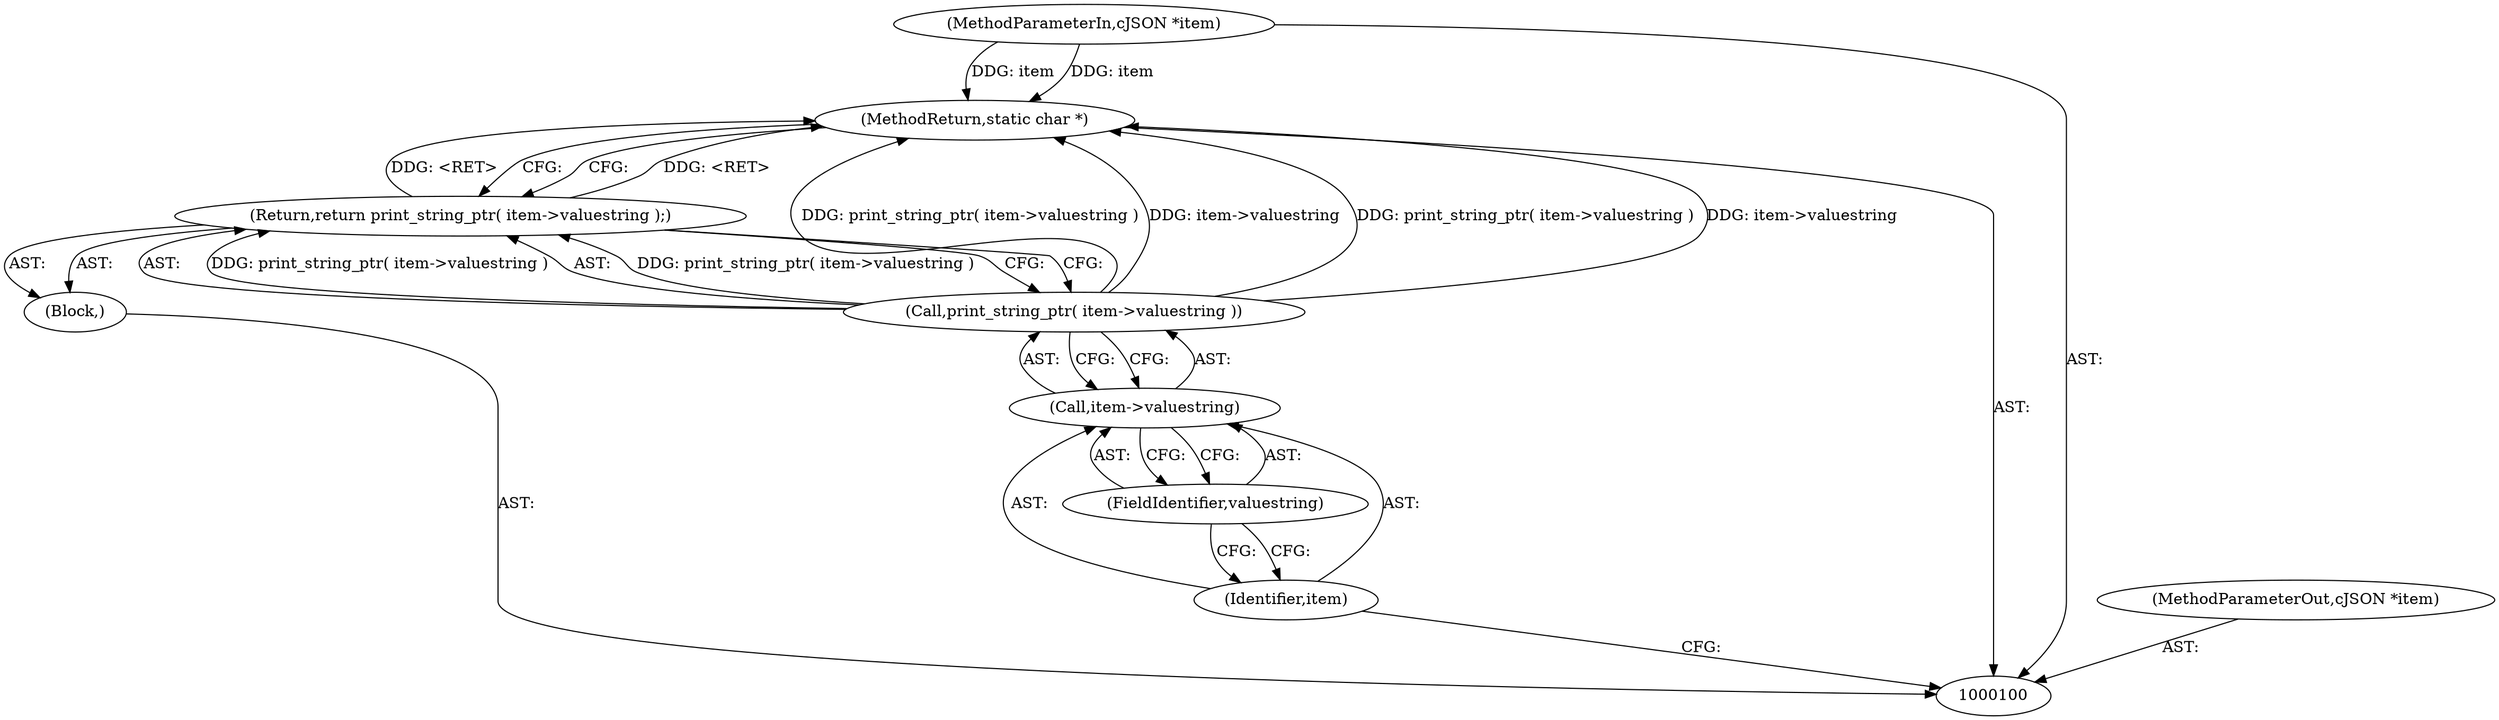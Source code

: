 digraph "1_iperf_91f2fa59e8ed80dfbf400add0164ee0e508e412a_43" {
"1000108" [label="(MethodReturn,static char *)"];
"1000101" [label="(MethodParameterIn,cJSON *item)"];
"1000122" [label="(MethodParameterOut,cJSON *item)"];
"1000102" [label="(Block,)"];
"1000103" [label="(Return,return print_string_ptr( item->valuestring );)"];
"1000105" [label="(Call,item->valuestring)"];
"1000106" [label="(Identifier,item)"];
"1000107" [label="(FieldIdentifier,valuestring)"];
"1000104" [label="(Call,print_string_ptr( item->valuestring ))"];
"1000108" -> "1000100"  [label="AST: "];
"1000108" -> "1000103"  [label="CFG: "];
"1000103" -> "1000108"  [label="DDG: <RET>"];
"1000104" -> "1000108"  [label="DDG: print_string_ptr( item->valuestring )"];
"1000104" -> "1000108"  [label="DDG: item->valuestring"];
"1000101" -> "1000108"  [label="DDG: item"];
"1000101" -> "1000100"  [label="AST: "];
"1000101" -> "1000108"  [label="DDG: item"];
"1000122" -> "1000100"  [label="AST: "];
"1000102" -> "1000100"  [label="AST: "];
"1000103" -> "1000102"  [label="AST: "];
"1000103" -> "1000102"  [label="AST: "];
"1000103" -> "1000104"  [label="CFG: "];
"1000104" -> "1000103"  [label="AST: "];
"1000108" -> "1000103"  [label="CFG: "];
"1000103" -> "1000108"  [label="DDG: <RET>"];
"1000104" -> "1000103"  [label="DDG: print_string_ptr( item->valuestring )"];
"1000105" -> "1000104"  [label="AST: "];
"1000105" -> "1000107"  [label="CFG: "];
"1000106" -> "1000105"  [label="AST: "];
"1000107" -> "1000105"  [label="AST: "];
"1000104" -> "1000105"  [label="CFG: "];
"1000106" -> "1000105"  [label="AST: "];
"1000106" -> "1000100"  [label="CFG: "];
"1000107" -> "1000106"  [label="CFG: "];
"1000107" -> "1000105"  [label="AST: "];
"1000107" -> "1000106"  [label="CFG: "];
"1000105" -> "1000107"  [label="CFG: "];
"1000104" -> "1000103"  [label="AST: "];
"1000104" -> "1000105"  [label="CFG: "];
"1000105" -> "1000104"  [label="AST: "];
"1000103" -> "1000104"  [label="CFG: "];
"1000104" -> "1000108"  [label="DDG: print_string_ptr( item->valuestring )"];
"1000104" -> "1000108"  [label="DDG: item->valuestring"];
"1000104" -> "1000103"  [label="DDG: print_string_ptr( item->valuestring )"];
}
